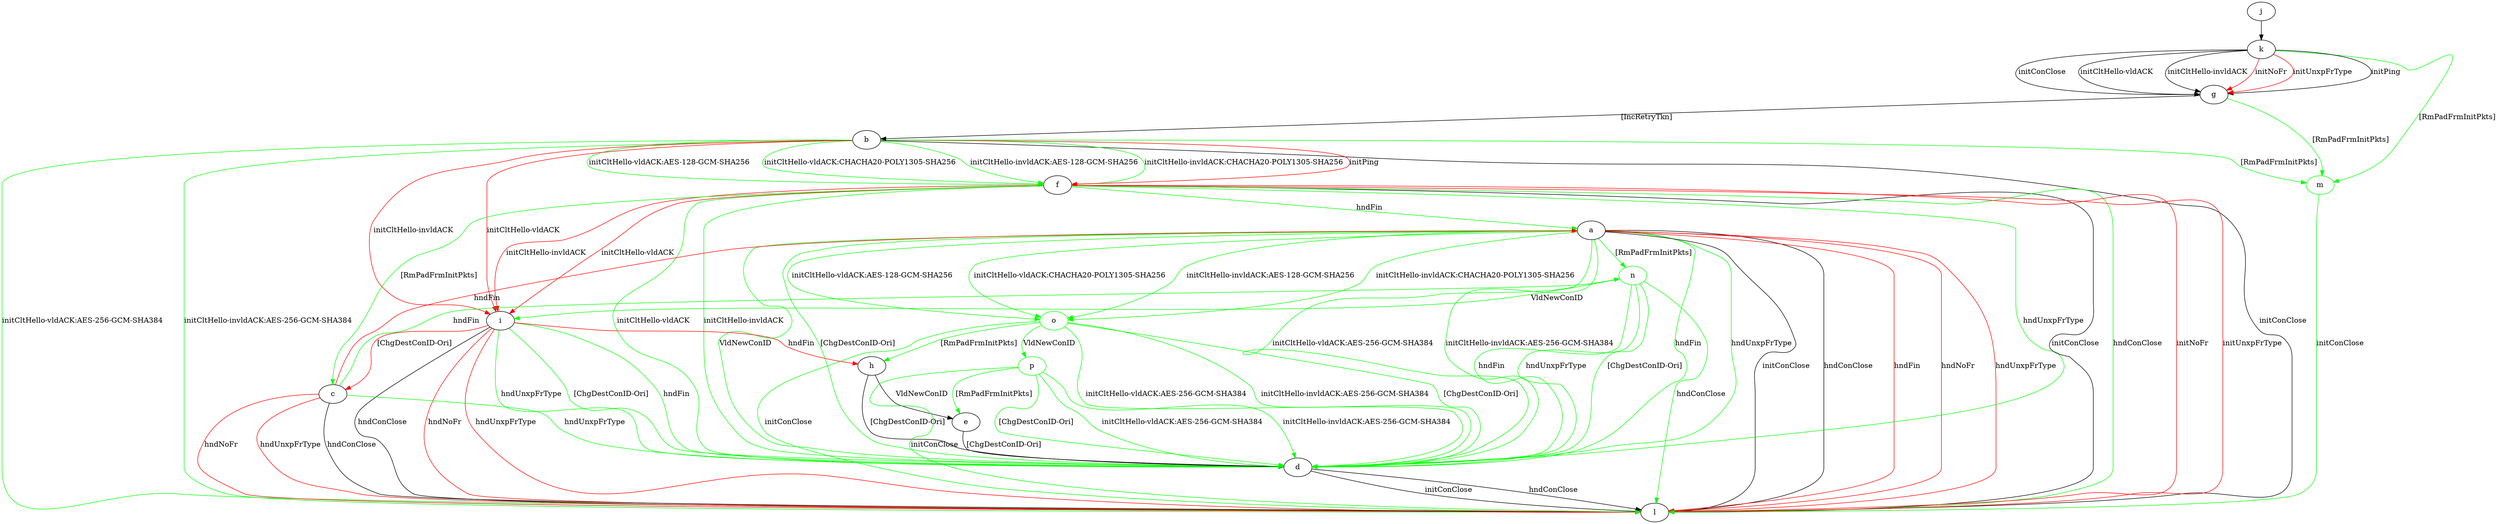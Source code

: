 digraph "" {
	a -> d	[key=0,
		color=green,
		label="initCltHello-vldACK:AES-256-GCM-SHA384 "];
	a -> d	[key=1,
		color=green,
		label="initCltHello-invldACK:AES-256-GCM-SHA384 "];
	a -> d	[key=2,
		color=green,
		label="hndFin "];
	a -> d	[key=3,
		color=green,
		label="hndUnxpFrType "];
	a -> d	[key=4,
		color=green,
		label="VldNewConID "];
	a -> d	[key=5,
		color=green,
		label="[ChgDestConID-Ori] "];
	a -> l	[key=0,
		label="initConClose "];
	a -> l	[key=1,
		label="hndConClose "];
	a -> l	[key=2,
		color=red,
		label="hndFin "];
	a -> l	[key=3,
		color=red,
		label="hndNoFr "];
	a -> l	[key=4,
		color=red,
		label="hndUnxpFrType "];
	n	[color=green];
	a -> n	[key=0,
		color=green,
		label="[RmPadFrmInitPkts] "];
	o	[color=green];
	a -> o	[key=0,
		color=green,
		label="initCltHello-vldACK:AES-128-GCM-SHA256 "];
	a -> o	[key=1,
		color=green,
		label="initCltHello-vldACK:CHACHA20-POLY1305-SHA256 "];
	a -> o	[key=2,
		color=green,
		label="initCltHello-invldACK:AES-128-GCM-SHA256 "];
	a -> o	[key=3,
		color=green,
		label="initCltHello-invldACK:CHACHA20-POLY1305-SHA256 "];
	b -> f	[key=0,
		color=green,
		label="initCltHello-vldACK:AES-128-GCM-SHA256 "];
	b -> f	[key=1,
		color=green,
		label="initCltHello-vldACK:CHACHA20-POLY1305-SHA256 "];
	b -> f	[key=2,
		color=green,
		label="initCltHello-invldACK:AES-128-GCM-SHA256 "];
	b -> f	[key=3,
		color=green,
		label="initCltHello-invldACK:CHACHA20-POLY1305-SHA256 "];
	b -> f	[key=4,
		color=red,
		label="initPing "];
	b -> i	[key=0,
		color=red,
		label="initCltHello-vldACK "];
	b -> i	[key=1,
		color=red,
		label="initCltHello-invldACK "];
	b -> l	[key=0,
		label="initConClose "];
	b -> l	[key=1,
		color=green,
		label="initCltHello-vldACK:AES-256-GCM-SHA384 "];
	b -> l	[key=2,
		color=green,
		label="initCltHello-invldACK:AES-256-GCM-SHA384 "];
	m	[color=green];
	b -> m	[key=0,
		color=green,
		label="[RmPadFrmInitPkts] "];
	c -> a	[key=0,
		color=red,
		label="hndFin "];
	c -> d	[key=0,
		color=green,
		label="hndUnxpFrType "];
	c -> l	[key=0,
		label="hndConClose "];
	c -> l	[key=1,
		color=red,
		label="hndNoFr "];
	c -> l	[key=2,
		color=red,
		label="hndUnxpFrType "];
	c -> n	[key=0,
		color=green,
		label="hndFin "];
	d -> l	[key=0,
		label="initConClose "];
	d -> l	[key=1,
		label="hndConClose "];
	e -> d	[key=0,
		label="[ChgDestConID-Ori] "];
	f -> a	[key=0,
		color=green,
		label="hndFin "];
	f -> c	[key=0,
		color=green,
		label="[RmPadFrmInitPkts] "];
	f -> d	[key=0,
		color=green,
		label="initCltHello-vldACK "];
	f -> d	[key=1,
		color=green,
		label="initCltHello-invldACK "];
	f -> d	[key=2,
		color=green,
		label="hndUnxpFrType "];
	f -> i	[key=0,
		color=red,
		label="initCltHello-vldACK "];
	f -> i	[key=1,
		color=red,
		label="initCltHello-invldACK "];
	f -> l	[key=0,
		label="initConClose "];
	f -> l	[key=1,
		color=green,
		label="hndConClose "];
	f -> l	[key=2,
		color=red,
		label="initNoFr "];
	f -> l	[key=3,
		color=red,
		label="initUnxpFrType "];
	g -> b	[key=0,
		label="[IncRetryTkn] "];
	g -> m	[key=0,
		color=green,
		label="[RmPadFrmInitPkts] "];
	h -> d	[key=0,
		label="[ChgDestConID-Ori] "];
	h -> e	[key=0,
		label="VldNewConID "];
	i -> c	[key=0,
		color=red,
		label="[ChgDestConID-Ori] "];
	i -> d	[key=0,
		color=green,
		label="hndFin "];
	i -> d	[key=1,
		color=green,
		label="hndUnxpFrType "];
	i -> d	[key=2,
		color=green,
		label="[ChgDestConID-Ori] "];
	i -> h	[key=0,
		color=red,
		label="hndFin "];
	i -> l	[key=0,
		label="hndConClose "];
	i -> l	[key=1,
		color=red,
		label="hndNoFr "];
	i -> l	[key=2,
		color=red,
		label="hndUnxpFrType "];
	j -> k	[key=0];
	k -> g	[key=0,
		label="initPing "];
	k -> g	[key=1,
		label="initConClose "];
	k -> g	[key=2,
		label="initCltHello-vldACK "];
	k -> g	[key=3,
		label="initCltHello-invldACK "];
	k -> g	[key=4,
		color=red,
		label="initNoFr "];
	k -> g	[key=5,
		color=red,
		label="initUnxpFrType "];
	k -> m	[key=0,
		color=green,
		label="[RmPadFrmInitPkts] "];
	m -> l	[key=0,
		color=green,
		label="initConClose "];
	n -> d	[key=0,
		color=green,
		label="hndFin "];
	n -> d	[key=1,
		color=green,
		label="hndUnxpFrType "];
	n -> d	[key=2,
		color=green,
		label="[ChgDestConID-Ori] "];
	n -> i	[key=0,
		color=green,
		label="VldNewConID "];
	n -> l	[key=0,
		color=green,
		label="hndConClose "];
	o -> d	[key=0,
		color=green,
		label="initCltHello-vldACK:AES-256-GCM-SHA384 "];
	o -> d	[key=1,
		color=green,
		label="initCltHello-invldACK:AES-256-GCM-SHA384 "];
	o -> d	[key=2,
		color=green,
		label="[ChgDestConID-Ori] "];
	o -> h	[key=0,
		color=green,
		label="[RmPadFrmInitPkts] "];
	o -> l	[key=0,
		color=green,
		label="initConClose "];
	p	[color=green];
	o -> p	[key=0,
		color=green,
		label="VldNewConID "];
	p -> d	[key=0,
		color=green,
		label="initCltHello-vldACK:AES-256-GCM-SHA384 "];
	p -> d	[key=1,
		color=green,
		label="initCltHello-invldACK:AES-256-GCM-SHA384 "];
	p -> d	[key=2,
		color=green,
		label="[ChgDestConID-Ori] "];
	p -> e	[key=0,
		color=green,
		label="[RmPadFrmInitPkts] "];
	p -> l	[key=0,
		color=green,
		label="initConClose "];
}
